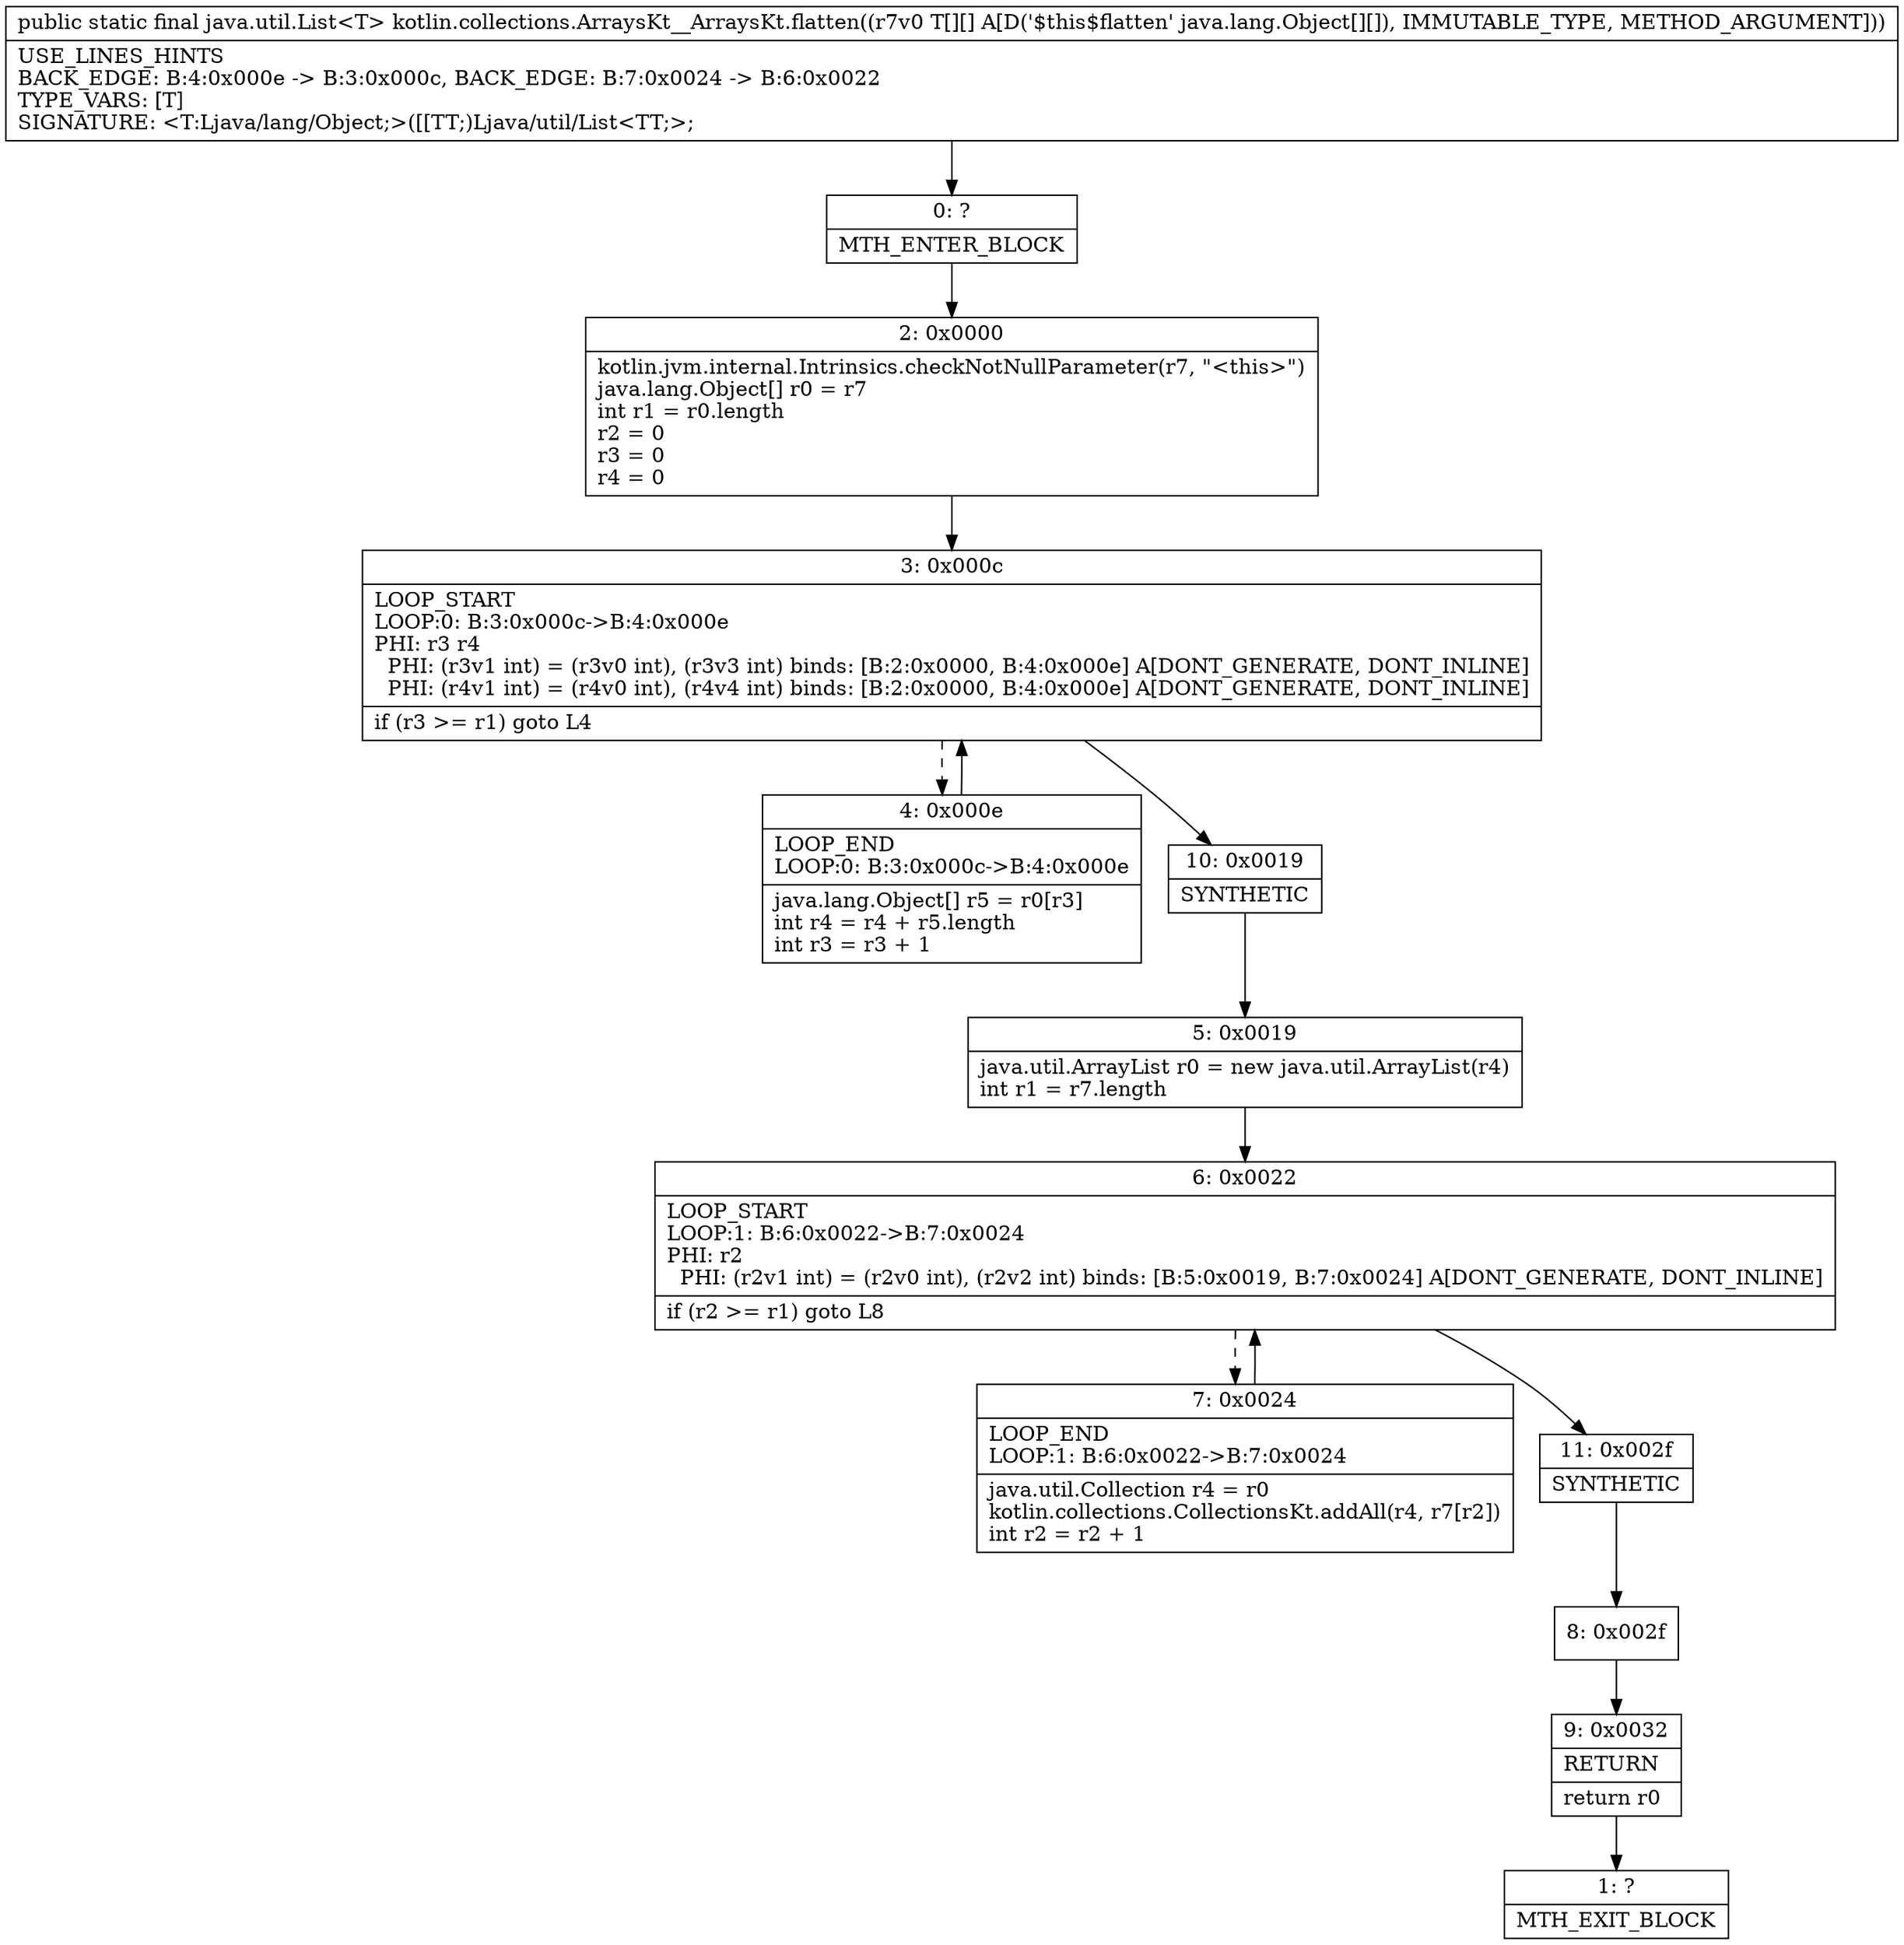 digraph "CFG forkotlin.collections.ArraysKt__ArraysKt.flatten([[Ljava\/lang\/Object;)Ljava\/util\/List;" {
Node_0 [shape=record,label="{0\:\ ?|MTH_ENTER_BLOCK\l}"];
Node_2 [shape=record,label="{2\:\ 0x0000|kotlin.jvm.internal.Intrinsics.checkNotNullParameter(r7, \"\<this\>\")\ljava.lang.Object[] r0 = r7\lint r1 = r0.length\lr2 = 0\lr3 = 0\lr4 = 0\l}"];
Node_3 [shape=record,label="{3\:\ 0x000c|LOOP_START\lLOOP:0: B:3:0x000c\-\>B:4:0x000e\lPHI: r3 r4 \l  PHI: (r3v1 int) = (r3v0 int), (r3v3 int) binds: [B:2:0x0000, B:4:0x000e] A[DONT_GENERATE, DONT_INLINE]\l  PHI: (r4v1 int) = (r4v0 int), (r4v4 int) binds: [B:2:0x0000, B:4:0x000e] A[DONT_GENERATE, DONT_INLINE]\l|if (r3 \>= r1) goto L4\l}"];
Node_4 [shape=record,label="{4\:\ 0x000e|LOOP_END\lLOOP:0: B:3:0x000c\-\>B:4:0x000e\l|java.lang.Object[] r5 = r0[r3]\lint r4 = r4 + r5.length\lint r3 = r3 + 1\l}"];
Node_10 [shape=record,label="{10\:\ 0x0019|SYNTHETIC\l}"];
Node_5 [shape=record,label="{5\:\ 0x0019|java.util.ArrayList r0 = new java.util.ArrayList(r4)\lint r1 = r7.length\l}"];
Node_6 [shape=record,label="{6\:\ 0x0022|LOOP_START\lLOOP:1: B:6:0x0022\-\>B:7:0x0024\lPHI: r2 \l  PHI: (r2v1 int) = (r2v0 int), (r2v2 int) binds: [B:5:0x0019, B:7:0x0024] A[DONT_GENERATE, DONT_INLINE]\l|if (r2 \>= r1) goto L8\l}"];
Node_7 [shape=record,label="{7\:\ 0x0024|LOOP_END\lLOOP:1: B:6:0x0022\-\>B:7:0x0024\l|java.util.Collection r4 = r0\lkotlin.collections.CollectionsKt.addAll(r4, r7[r2])\lint r2 = r2 + 1\l}"];
Node_11 [shape=record,label="{11\:\ 0x002f|SYNTHETIC\l}"];
Node_8 [shape=record,label="{8\:\ 0x002f}"];
Node_9 [shape=record,label="{9\:\ 0x0032|RETURN\l|return r0\l}"];
Node_1 [shape=record,label="{1\:\ ?|MTH_EXIT_BLOCK\l}"];
MethodNode[shape=record,label="{public static final java.util.List\<T\> kotlin.collections.ArraysKt__ArraysKt.flatten((r7v0 T[][] A[D('$this$flatten' java.lang.Object[][]), IMMUTABLE_TYPE, METHOD_ARGUMENT]))  | USE_LINES_HINTS\lBACK_EDGE: B:4:0x000e \-\> B:3:0x000c, BACK_EDGE: B:7:0x0024 \-\> B:6:0x0022\lTYPE_VARS: [T]\lSIGNATURE: \<T:Ljava\/lang\/Object;\>([[TT;)Ljava\/util\/List\<TT;\>;\l}"];
MethodNode -> Node_0;Node_0 -> Node_2;
Node_2 -> Node_3;
Node_3 -> Node_4[style=dashed];
Node_3 -> Node_10;
Node_4 -> Node_3;
Node_10 -> Node_5;
Node_5 -> Node_6;
Node_6 -> Node_7[style=dashed];
Node_6 -> Node_11;
Node_7 -> Node_6;
Node_11 -> Node_8;
Node_8 -> Node_9;
Node_9 -> Node_1;
}

